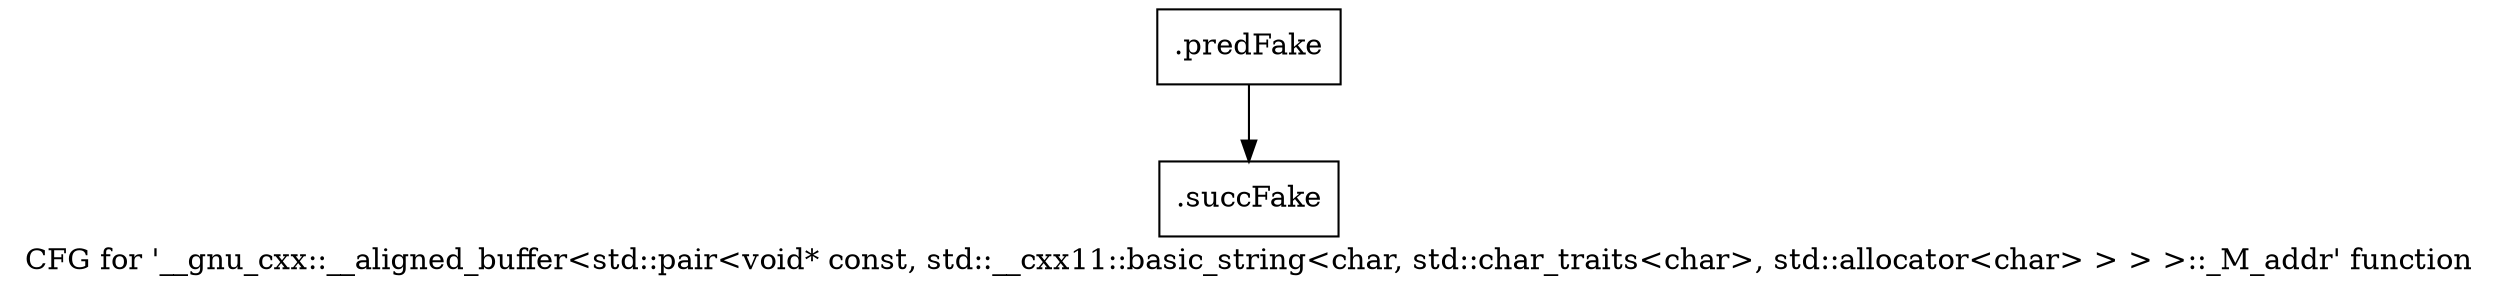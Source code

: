 digraph "CFG for '__gnu_cxx::__aligned_buffer\<std::pair\<void* const, std::__cxx11::basic_string\<char, std::char_traits\<char\>, std::allocator\<char\> \> \> \>::_M_addr' function" {
	label="CFG for '__gnu_cxx::__aligned_buffer\<std::pair\<void* const, std::__cxx11::basic_string\<char, std::char_traits\<char\>, std::allocator\<char\> \> \> \>::_M_addr' function";

	Node0x45fd620 [shape=record,filename="",linenumber="",label="{.predFake}"];
	Node0x45fd620 -> Node0x47c7c80[ callList="" memoryops="" filename="/media/miguel/NewVolume/Linux/Xilinx/Vitis_HLS/2020.2/tps/lnx64/gcc-6.2.0/lib/gcc/x86_64-pc-linux-gnu/6.2.0/../../../../include/c++/6.2.0/ext/aligned_buffer.h" execusionnum="2"];
	Node0x47c7c80 [shape=record,filename="/media/miguel/NewVolume/Linux/Xilinx/Vitis_HLS/2020.2/tps/lnx64/gcc-6.2.0/lib/gcc/x86_64-pc-linux-gnu/6.2.0/../../../../include/c++/6.2.0/ext/aligned_buffer.h",linenumber="105",label="{.succFake}"];
}
